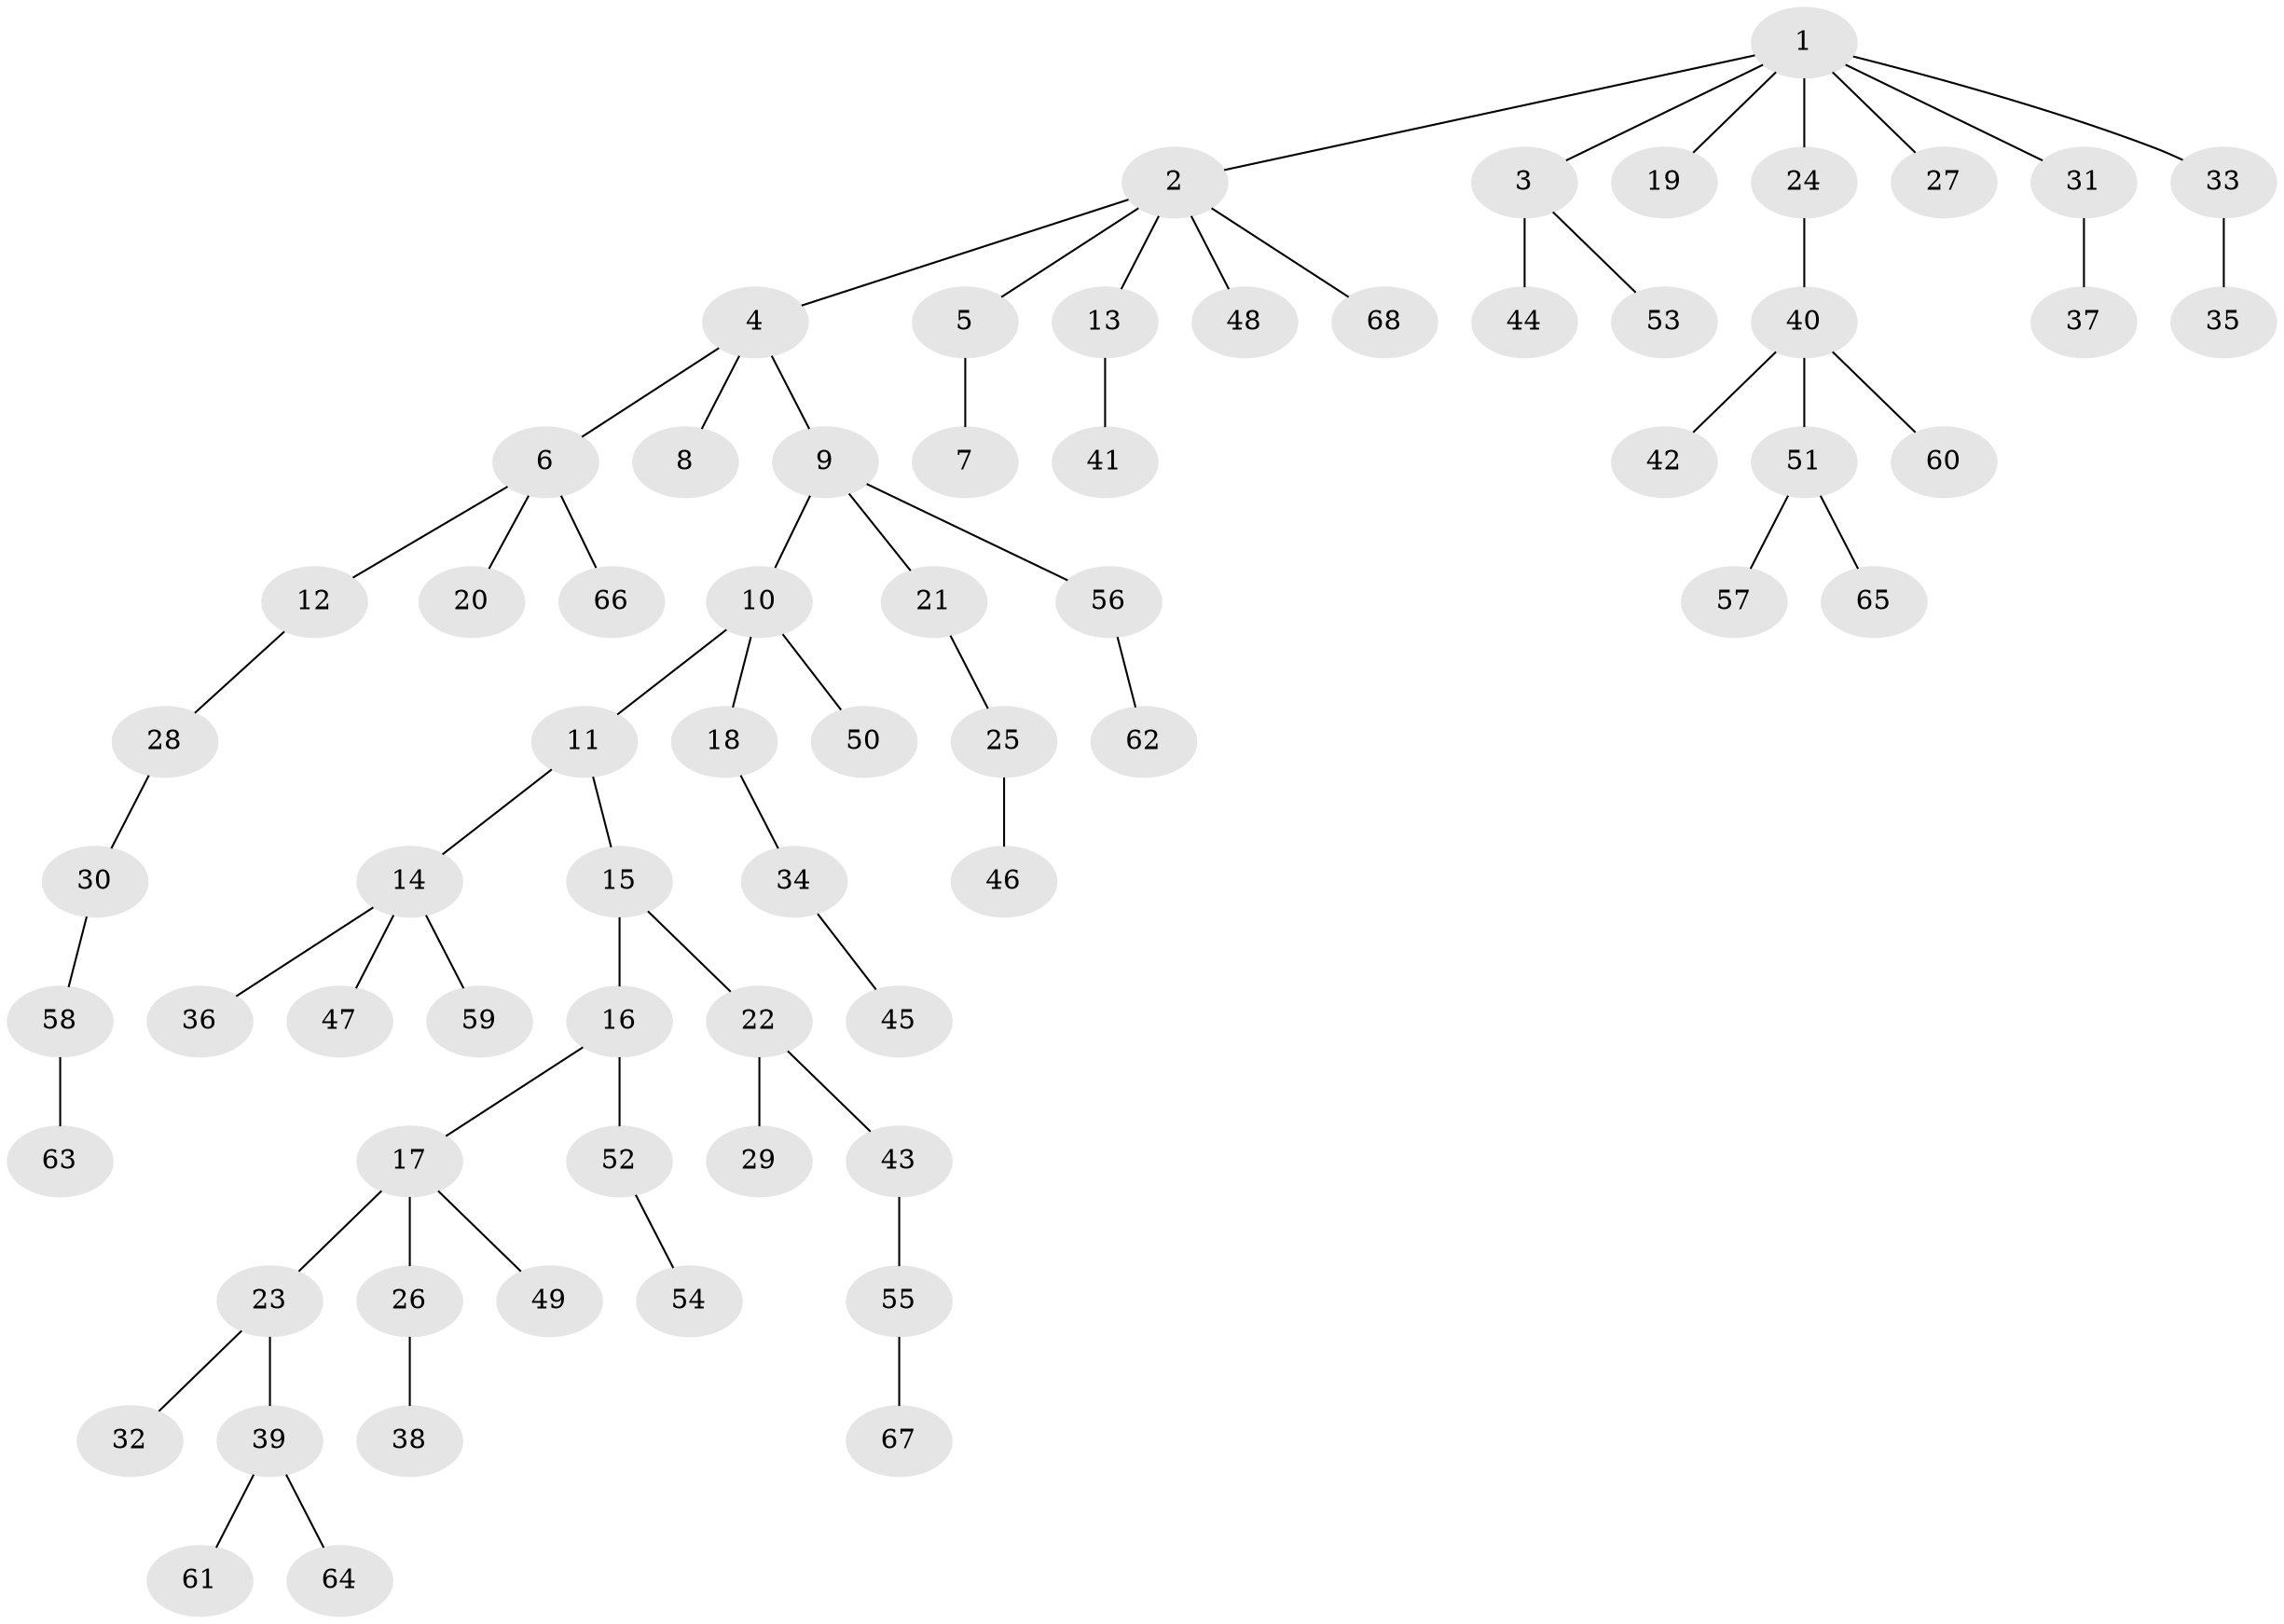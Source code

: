 // coarse degree distribution, {6: 0.02702702702702703, 5: 0.02702702702702703, 2: 0.32432432432432434, 3: 0.10810810810810811, 1: 0.4594594594594595, 4: 0.05405405405405406}
// Generated by graph-tools (version 1.1) at 2025/51/03/04/25 22:51:45]
// undirected, 68 vertices, 67 edges
graph export_dot {
  node [color=gray90,style=filled];
  1;
  2;
  3;
  4;
  5;
  6;
  7;
  8;
  9;
  10;
  11;
  12;
  13;
  14;
  15;
  16;
  17;
  18;
  19;
  20;
  21;
  22;
  23;
  24;
  25;
  26;
  27;
  28;
  29;
  30;
  31;
  32;
  33;
  34;
  35;
  36;
  37;
  38;
  39;
  40;
  41;
  42;
  43;
  44;
  45;
  46;
  47;
  48;
  49;
  50;
  51;
  52;
  53;
  54;
  55;
  56;
  57;
  58;
  59;
  60;
  61;
  62;
  63;
  64;
  65;
  66;
  67;
  68;
  1 -- 2;
  1 -- 3;
  1 -- 19;
  1 -- 24;
  1 -- 27;
  1 -- 31;
  1 -- 33;
  2 -- 4;
  2 -- 5;
  2 -- 13;
  2 -- 48;
  2 -- 68;
  3 -- 44;
  3 -- 53;
  4 -- 6;
  4 -- 8;
  4 -- 9;
  5 -- 7;
  6 -- 12;
  6 -- 20;
  6 -- 66;
  9 -- 10;
  9 -- 21;
  9 -- 56;
  10 -- 11;
  10 -- 18;
  10 -- 50;
  11 -- 14;
  11 -- 15;
  12 -- 28;
  13 -- 41;
  14 -- 36;
  14 -- 47;
  14 -- 59;
  15 -- 16;
  15 -- 22;
  16 -- 17;
  16 -- 52;
  17 -- 23;
  17 -- 26;
  17 -- 49;
  18 -- 34;
  21 -- 25;
  22 -- 29;
  22 -- 43;
  23 -- 32;
  23 -- 39;
  24 -- 40;
  25 -- 46;
  26 -- 38;
  28 -- 30;
  30 -- 58;
  31 -- 37;
  33 -- 35;
  34 -- 45;
  39 -- 61;
  39 -- 64;
  40 -- 42;
  40 -- 51;
  40 -- 60;
  43 -- 55;
  51 -- 57;
  51 -- 65;
  52 -- 54;
  55 -- 67;
  56 -- 62;
  58 -- 63;
}
